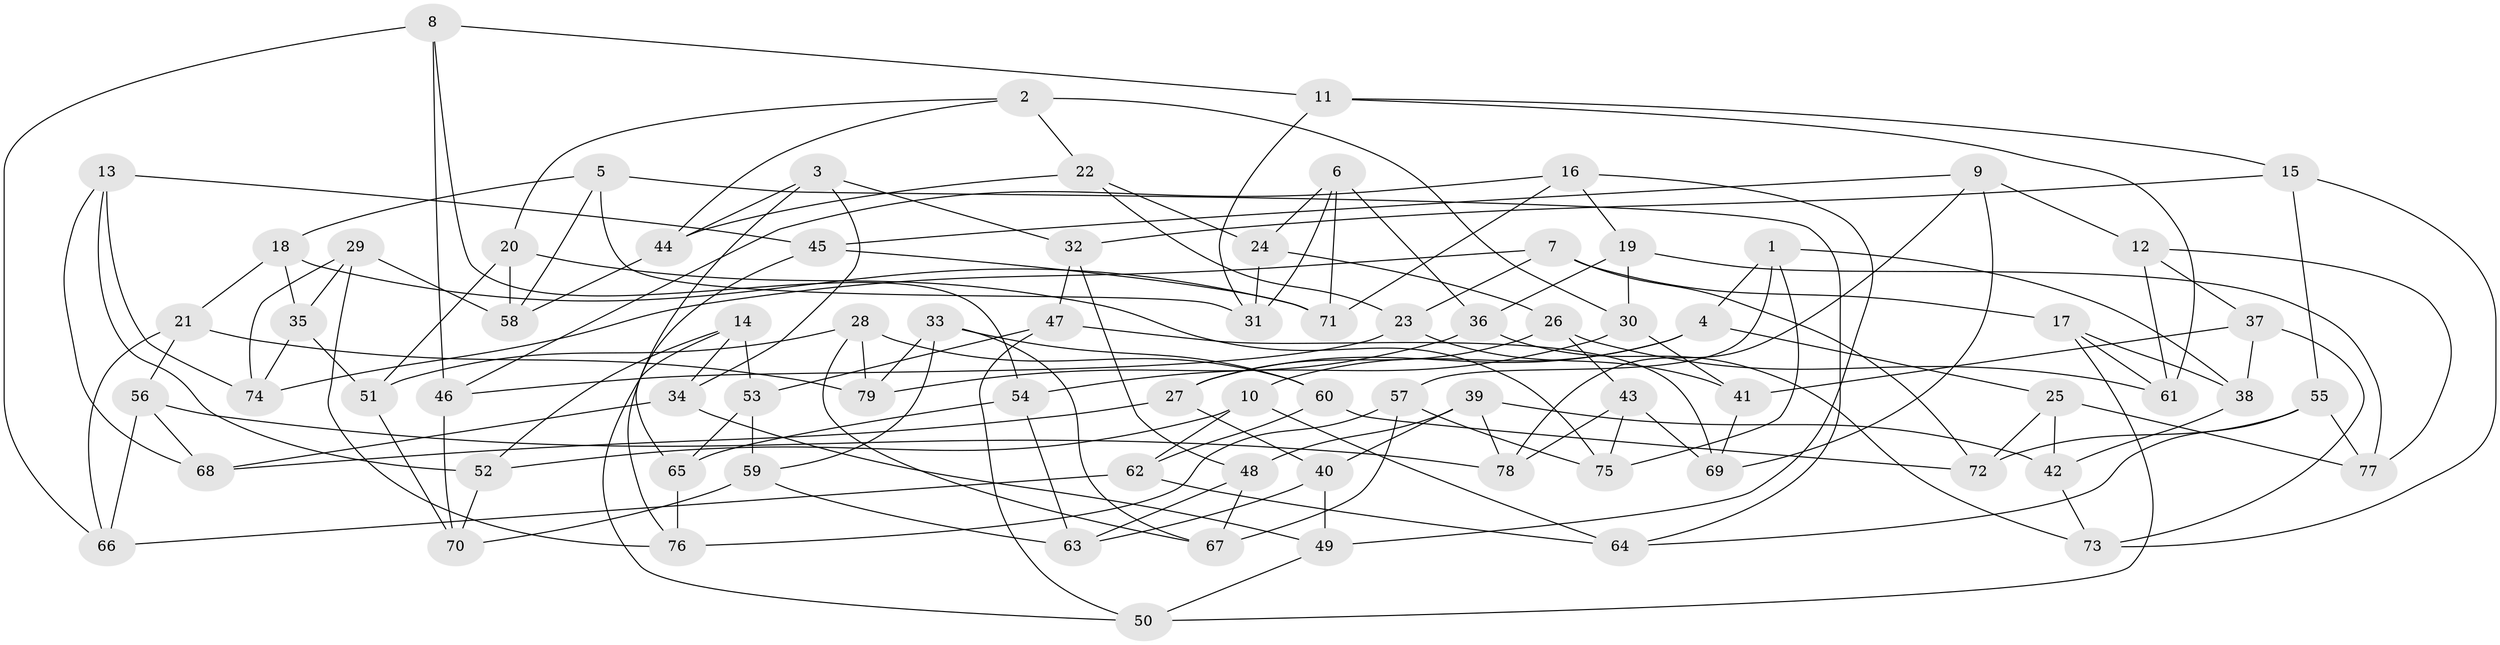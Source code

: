// Generated by graph-tools (version 1.1) at 2025/16/03/09/25 04:16:18]
// undirected, 79 vertices, 158 edges
graph export_dot {
graph [start="1"]
  node [color=gray90,style=filled];
  1;
  2;
  3;
  4;
  5;
  6;
  7;
  8;
  9;
  10;
  11;
  12;
  13;
  14;
  15;
  16;
  17;
  18;
  19;
  20;
  21;
  22;
  23;
  24;
  25;
  26;
  27;
  28;
  29;
  30;
  31;
  32;
  33;
  34;
  35;
  36;
  37;
  38;
  39;
  40;
  41;
  42;
  43;
  44;
  45;
  46;
  47;
  48;
  49;
  50;
  51;
  52;
  53;
  54;
  55;
  56;
  57;
  58;
  59;
  60;
  61;
  62;
  63;
  64;
  65;
  66;
  67;
  68;
  69;
  70;
  71;
  72;
  73;
  74;
  75;
  76;
  77;
  78;
  79;
  1 -- 38;
  1 -- 75;
  1 -- 57;
  1 -- 4;
  2 -- 44;
  2 -- 22;
  2 -- 30;
  2 -- 20;
  3 -- 32;
  3 -- 34;
  3 -- 65;
  3 -- 44;
  4 -- 25;
  4 -- 27;
  4 -- 10;
  5 -- 64;
  5 -- 31;
  5 -- 18;
  5 -- 58;
  6 -- 36;
  6 -- 71;
  6 -- 24;
  6 -- 31;
  7 -- 17;
  7 -- 74;
  7 -- 72;
  7 -- 23;
  8 -- 54;
  8 -- 66;
  8 -- 11;
  8 -- 46;
  9 -- 45;
  9 -- 69;
  9 -- 12;
  9 -- 78;
  10 -- 62;
  10 -- 52;
  10 -- 64;
  11 -- 15;
  11 -- 61;
  11 -- 31;
  12 -- 61;
  12 -- 37;
  12 -- 77;
  13 -- 52;
  13 -- 45;
  13 -- 74;
  13 -- 68;
  14 -- 52;
  14 -- 50;
  14 -- 53;
  14 -- 34;
  15 -- 73;
  15 -- 32;
  15 -- 55;
  16 -- 49;
  16 -- 19;
  16 -- 71;
  16 -- 46;
  17 -- 38;
  17 -- 61;
  17 -- 50;
  18 -- 35;
  18 -- 71;
  18 -- 21;
  19 -- 77;
  19 -- 36;
  19 -- 30;
  20 -- 51;
  20 -- 75;
  20 -- 58;
  21 -- 66;
  21 -- 79;
  21 -- 56;
  22 -- 23;
  22 -- 24;
  22 -- 44;
  23 -- 41;
  23 -- 46;
  24 -- 31;
  24 -- 26;
  25 -- 77;
  25 -- 72;
  25 -- 42;
  26 -- 61;
  26 -- 43;
  26 -- 27;
  27 -- 40;
  27 -- 68;
  28 -- 67;
  28 -- 60;
  28 -- 51;
  28 -- 79;
  29 -- 74;
  29 -- 35;
  29 -- 76;
  29 -- 58;
  30 -- 54;
  30 -- 41;
  32 -- 48;
  32 -- 47;
  33 -- 59;
  33 -- 60;
  33 -- 79;
  33 -- 67;
  34 -- 68;
  34 -- 49;
  35 -- 51;
  35 -- 74;
  36 -- 79;
  36 -- 73;
  37 -- 38;
  37 -- 41;
  37 -- 73;
  38 -- 42;
  39 -- 42;
  39 -- 40;
  39 -- 78;
  39 -- 48;
  40 -- 49;
  40 -- 63;
  41 -- 69;
  42 -- 73;
  43 -- 75;
  43 -- 69;
  43 -- 78;
  44 -- 58;
  45 -- 71;
  45 -- 76;
  46 -- 70;
  47 -- 53;
  47 -- 50;
  47 -- 69;
  48 -- 63;
  48 -- 67;
  49 -- 50;
  51 -- 70;
  52 -- 70;
  53 -- 59;
  53 -- 65;
  54 -- 63;
  54 -- 65;
  55 -- 77;
  55 -- 64;
  55 -- 72;
  56 -- 66;
  56 -- 78;
  56 -- 68;
  57 -- 67;
  57 -- 76;
  57 -- 75;
  59 -- 63;
  59 -- 70;
  60 -- 72;
  60 -- 62;
  62 -- 64;
  62 -- 66;
  65 -- 76;
}
